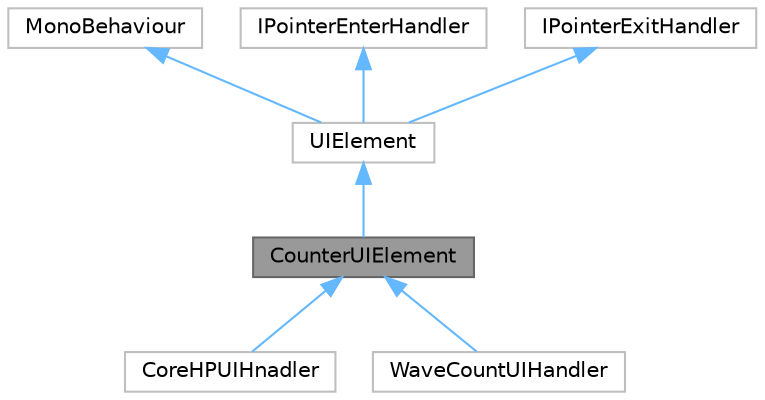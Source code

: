 digraph "CounterUIElement"
{
 // LATEX_PDF_SIZE
  bgcolor="transparent";
  edge [fontname=Helvetica,fontsize=10,labelfontname=Helvetica,labelfontsize=10];
  node [fontname=Helvetica,fontsize=10,shape=box,height=0.2,width=0.4];
  Node1 [label="CounterUIElement",height=0.2,width=0.4,color="gray40", fillcolor="grey60", style="filled", fontcolor="black",tooltip=" "];
  Node2 -> Node1 [dir="back",color="steelblue1",style="solid"];
  Node2 [label="UIElement",height=0.2,width=0.4,color="grey75", fillcolor="white", style="filled",URL="$class_u_i_element.html",tooltip=" "];
  Node3 -> Node2 [dir="back",color="steelblue1",style="solid"];
  Node3 [label="MonoBehaviour",height=0.2,width=0.4,color="grey75", fillcolor="white", style="filled",tooltip=" "];
  Node4 -> Node2 [dir="back",color="steelblue1",style="solid"];
  Node4 [label="IPointerEnterHandler",height=0.2,width=0.4,color="grey75", fillcolor="white", style="filled",tooltip=" "];
  Node5 -> Node2 [dir="back",color="steelblue1",style="solid"];
  Node5 [label="IPointerExitHandler",height=0.2,width=0.4,color="grey75", fillcolor="white", style="filled",tooltip=" "];
  Node1 -> Node6 [dir="back",color="steelblue1",style="solid"];
  Node6 [label="CoreHPUIHnadler",height=0.2,width=0.4,color="grey75", fillcolor="white", style="filled",URL="$class_core_h_p_u_i_hnadler.html",tooltip=" "];
  Node1 -> Node7 [dir="back",color="steelblue1",style="solid"];
  Node7 [label="WaveCountUIHandler",height=0.2,width=0.4,color="grey75", fillcolor="white", style="filled",URL="$class_wave_count_u_i_handler.html",tooltip=" "];
}

